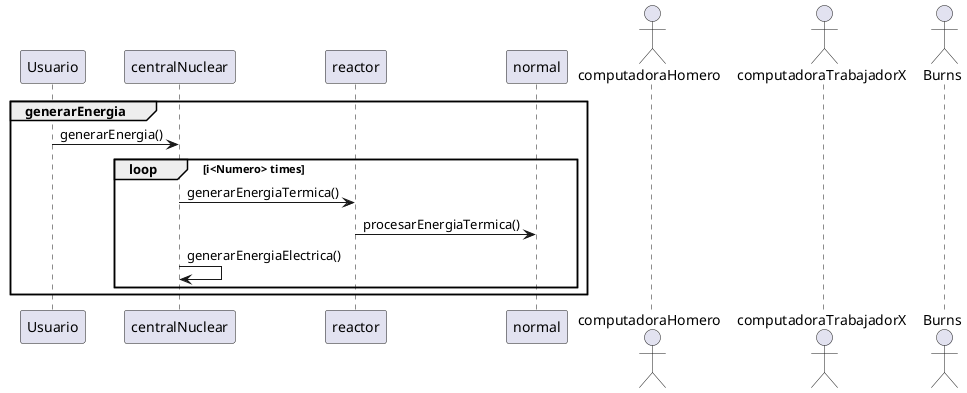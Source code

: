 @startuml "Diagrama de secuencias Generar Energia"

group generarEnergia
    Usuario -> centralNuclear : generarEnergia()
    /'
    alt if temperatura !== undefined
        centralNuclear -> centralNuclear : setTemperaturaReactor()
    end
    '/
    loop i<Numero> times
        'try
        centralNuclear -> reactor : generarEnergiaTermica()
        reactor -> normal : procesarEnergiaTermica()
        centralNuclear -> centralNuclear : generarEnergiaElectrica()
        'end
    end
    'catch
    'end
end

actor computadoraHomero
actor computadoraTrabajadorX
actor Burns

@enduml